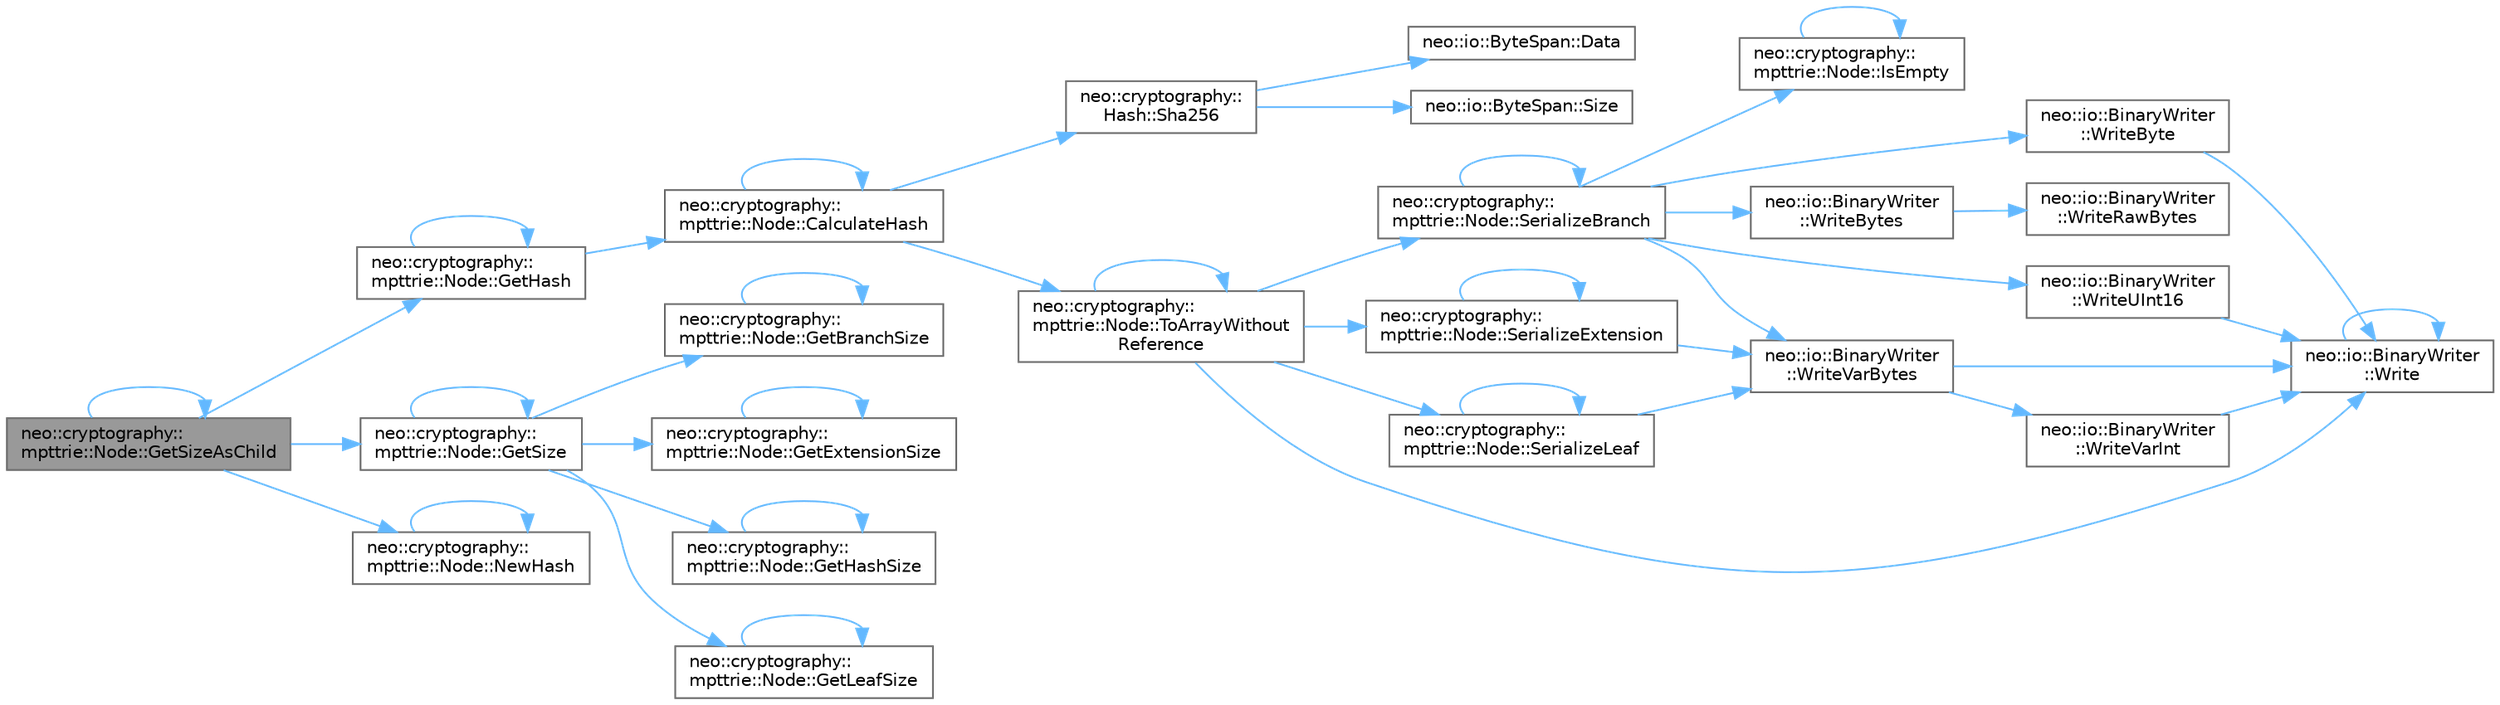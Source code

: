 digraph "neo::cryptography::mpttrie::Node::GetSizeAsChild"
{
 // LATEX_PDF_SIZE
  bgcolor="transparent";
  edge [fontname=Helvetica,fontsize=10,labelfontname=Helvetica,labelfontsize=10];
  node [fontname=Helvetica,fontsize=10,shape=box,height=0.2,width=0.4];
  rankdir="LR";
  Node1 [id="Node000001",label="neo::cryptography::\lmpttrie::Node::GetSizeAsChild",height=0.2,width=0.4,color="gray40", fillcolor="grey60", style="filled", fontcolor="black",tooltip="Gets the size of this node when used as a child."];
  Node1 -> Node2 [id="edge45_Node000001_Node000002",color="steelblue1",style="solid",tooltip=" "];
  Node2 [id="Node000002",label="neo::cryptography::\lmpttrie::Node::GetHash",height=0.2,width=0.4,color="grey40", fillcolor="white", style="filled",URL="$classneo_1_1cryptography_1_1mpttrie_1_1_node.html#add3a93dbde550ada68290b21cae72c42",tooltip="Gets the hash of this node."];
  Node2 -> Node3 [id="edge46_Node000002_Node000003",color="steelblue1",style="solid",tooltip=" "];
  Node3 [id="Node000003",label="neo::cryptography::\lmpttrie::Node::CalculateHash",height=0.2,width=0.4,color="grey40", fillcolor="white", style="filled",URL="$classneo_1_1cryptography_1_1mpttrie_1_1_node.html#afe37f541d7f7a96e96b87001f3d58693",tooltip="Calculates the hash of this node."];
  Node3 -> Node3 [id="edge47_Node000003_Node000003",color="steelblue1",style="solid",tooltip=" "];
  Node3 -> Node4 [id="edge48_Node000003_Node000004",color="steelblue1",style="solid",tooltip=" "];
  Node4 [id="Node000004",label="neo::cryptography::\lHash::Sha256",height=0.2,width=0.4,color="grey40", fillcolor="white", style="filled",URL="$classneo_1_1cryptography_1_1_hash.html#a45b12e21ad2391d1919f3eb7b61f683a",tooltip="Computes SHA256 hash."];
  Node4 -> Node5 [id="edge49_Node000004_Node000005",color="steelblue1",style="solid",tooltip=" "];
  Node5 [id="Node000005",label="neo::io::ByteSpan::Data",height=0.2,width=0.4,color="grey40", fillcolor="white", style="filled",URL="$classneo_1_1io_1_1_byte_span.html#a0285a19eb5cd212ecd1079e0bc5e494c",tooltip="Gets a pointer to the data."];
  Node4 -> Node6 [id="edge50_Node000004_Node000006",color="steelblue1",style="solid",tooltip=" "];
  Node6 [id="Node000006",label="neo::io::ByteSpan::Size",height=0.2,width=0.4,color="grey40", fillcolor="white", style="filled",URL="$classneo_1_1io_1_1_byte_span.html#a4a869430800a37dcbeefac6f36468fcb",tooltip="Gets the size of the ByteSpan."];
  Node3 -> Node7 [id="edge51_Node000003_Node000007",color="steelblue1",style="solid",tooltip=" "];
  Node7 [id="Node000007",label="neo::cryptography::\lmpttrie::Node::ToArrayWithout\lReference",height=0.2,width=0.4,color="grey40", fillcolor="white", style="filled",URL="$classneo_1_1cryptography_1_1mpttrie_1_1_node.html#a288143f050acaed572b778ad3e173601",tooltip="Serializes the node to a byte array without reference count."];
  Node7 -> Node8 [id="edge52_Node000007_Node000008",color="steelblue1",style="solid",tooltip=" "];
  Node8 [id="Node000008",label="neo::cryptography::\lmpttrie::Node::SerializeBranch",height=0.2,width=0.4,color="grey40", fillcolor="white", style="filled",URL="$classneo_1_1cryptography_1_1mpttrie_1_1_node.html#a88b2e3a96aa7f1390ad2b4f92b258424",tooltip="Serializes branch node data."];
  Node8 -> Node9 [id="edge53_Node000008_Node000009",color="steelblue1",style="solid",tooltip=" "];
  Node9 [id="Node000009",label="neo::cryptography::\lmpttrie::Node::IsEmpty",height=0.2,width=0.4,color="grey40", fillcolor="white", style="filled",URL="$classneo_1_1cryptography_1_1mpttrie_1_1_node.html#aba9a659cb1bd05f9b1e268ddddc6d293",tooltip="Checks if this is an empty node."];
  Node9 -> Node9 [id="edge54_Node000009_Node000009",color="steelblue1",style="solid",tooltip=" "];
  Node8 -> Node8 [id="edge55_Node000008_Node000008",color="steelblue1",style="solid",tooltip=" "];
  Node8 -> Node10 [id="edge56_Node000008_Node000010",color="steelblue1",style="solid",tooltip=" "];
  Node10 [id="Node000010",label="neo::io::BinaryWriter\l::WriteByte",height=0.2,width=0.4,color="grey40", fillcolor="white", style="filled",URL="$classneo_1_1io_1_1_binary_writer.html#a5feea4151aba02bc0dc2fcf909f8aa5f",tooltip="Writes a byte to the stream (alias for Write(uint8_t))."];
  Node10 -> Node11 [id="edge57_Node000010_Node000011",color="steelblue1",style="solid",tooltip=" "];
  Node11 [id="Node000011",label="neo::io::BinaryWriter\l::Write",height=0.2,width=0.4,color="grey40", fillcolor="white", style="filled",URL="$classneo_1_1io_1_1_binary_writer.html#ac50767ade20a9099ba7e6b6ed684ef45",tooltip="Writes a boolean value to the stream."];
  Node11 -> Node11 [id="edge58_Node000011_Node000011",color="steelblue1",style="solid",tooltip=" "];
  Node8 -> Node12 [id="edge59_Node000008_Node000012",color="steelblue1",style="solid",tooltip=" "];
  Node12 [id="Node000012",label="neo::io::BinaryWriter\l::WriteBytes",height=0.2,width=0.4,color="grey40", fillcolor="white", style="filled",URL="$classneo_1_1io_1_1_binary_writer.html#ae3c1b07c69e845d462faa589bac759e3",tooltip="Writes raw bytes to the stream."];
  Node12 -> Node13 [id="edge60_Node000012_Node000013",color="steelblue1",style="solid",tooltip=" "];
  Node13 [id="Node000013",label="neo::io::BinaryWriter\l::WriteRawBytes",height=0.2,width=0.4,color="grey40", fillcolor="white", style="filled",URL="$classneo_1_1io_1_1_binary_writer.html#a4bc7c51a7a85bfff2189942cd831f840",tooltip="Helper method to write raw bytes to either stream or buffer."];
  Node8 -> Node14 [id="edge61_Node000008_Node000014",color="steelblue1",style="solid",tooltip=" "];
  Node14 [id="Node000014",label="neo::io::BinaryWriter\l::WriteUInt16",height=0.2,width=0.4,color="grey40", fillcolor="white", style="filled",URL="$classneo_1_1io_1_1_binary_writer.html#a735daf676067121925534593f7d4324c",tooltip="Writes a 16-bit unsigned integer to the stream (alias for Write(uint16_t))."];
  Node14 -> Node11 [id="edge62_Node000014_Node000011",color="steelblue1",style="solid",tooltip=" "];
  Node8 -> Node15 [id="edge63_Node000008_Node000015",color="steelblue1",style="solid",tooltip=" "];
  Node15 [id="Node000015",label="neo::io::BinaryWriter\l::WriteVarBytes",height=0.2,width=0.4,color="grey40", fillcolor="white", style="filled",URL="$classneo_1_1io_1_1_binary_writer.html#ace5e14a07bea5e53bc025433e531853d",tooltip="Writes a variable-length byte array to the stream."];
  Node15 -> Node11 [id="edge64_Node000015_Node000011",color="steelblue1",style="solid",tooltip=" "];
  Node15 -> Node16 [id="edge65_Node000015_Node000016",color="steelblue1",style="solid",tooltip=" "];
  Node16 [id="Node000016",label="neo::io::BinaryWriter\l::WriteVarInt",height=0.2,width=0.4,color="grey40", fillcolor="white", style="filled",URL="$classneo_1_1io_1_1_binary_writer.html#a39fc5781e0d7a018ac8a1d86fea0cd4e",tooltip="Writes a variable-length integer to the stream."];
  Node16 -> Node11 [id="edge66_Node000016_Node000011",color="steelblue1",style="solid",tooltip=" "];
  Node7 -> Node17 [id="edge67_Node000007_Node000017",color="steelblue1",style="solid",tooltip=" "];
  Node17 [id="Node000017",label="neo::cryptography::\lmpttrie::Node::SerializeExtension",height=0.2,width=0.4,color="grey40", fillcolor="white", style="filled",URL="$classneo_1_1cryptography_1_1mpttrie_1_1_node.html#ae17e5c831670db685158341a987c9bd8",tooltip="Serializes extension node data."];
  Node17 -> Node17 [id="edge68_Node000017_Node000017",color="steelblue1",style="solid",tooltip=" "];
  Node17 -> Node15 [id="edge69_Node000017_Node000015",color="steelblue1",style="solid",tooltip=" "];
  Node7 -> Node18 [id="edge70_Node000007_Node000018",color="steelblue1",style="solid",tooltip=" "];
  Node18 [id="Node000018",label="neo::cryptography::\lmpttrie::Node::SerializeLeaf",height=0.2,width=0.4,color="grey40", fillcolor="white", style="filled",URL="$classneo_1_1cryptography_1_1mpttrie_1_1_node.html#acd2200b9daa03fbc23569e43bacdec18",tooltip="Serializes leaf node data."];
  Node18 -> Node18 [id="edge71_Node000018_Node000018",color="steelblue1",style="solid",tooltip=" "];
  Node18 -> Node15 [id="edge72_Node000018_Node000015",color="steelblue1",style="solid",tooltip=" "];
  Node7 -> Node7 [id="edge73_Node000007_Node000007",color="steelblue1",style="solid",tooltip=" "];
  Node7 -> Node11 [id="edge74_Node000007_Node000011",color="steelblue1",style="solid",tooltip=" "];
  Node2 -> Node2 [id="edge75_Node000002_Node000002",color="steelblue1",style="solid",tooltip=" "];
  Node1 -> Node19 [id="edge76_Node000001_Node000019",color="steelblue1",style="solid",tooltip=" "];
  Node19 [id="Node000019",label="neo::cryptography::\lmpttrie::Node::GetSize",height=0.2,width=0.4,color="grey40", fillcolor="white", style="filled",URL="$classneo_1_1cryptography_1_1mpttrie_1_1_node.html#a684b865e28fde78f8d00c6f8c7054324",tooltip="Gets the size of this node when serialized."];
  Node19 -> Node20 [id="edge77_Node000019_Node000020",color="steelblue1",style="solid",tooltip=" "];
  Node20 [id="Node000020",label="neo::cryptography::\lmpttrie::Node::GetBranchSize",height=0.2,width=0.4,color="grey40", fillcolor="white", style="filled",URL="$classneo_1_1cryptography_1_1mpttrie_1_1_node.html#a9dd4ab664002fca8fdf39add7b1b3081",tooltip="Gets the size of branch node data."];
  Node20 -> Node20 [id="edge78_Node000020_Node000020",color="steelblue1",style="solid",tooltip=" "];
  Node19 -> Node21 [id="edge79_Node000019_Node000021",color="steelblue1",style="solid",tooltip=" "];
  Node21 [id="Node000021",label="neo::cryptography::\lmpttrie::Node::GetExtensionSize",height=0.2,width=0.4,color="grey40", fillcolor="white", style="filled",URL="$classneo_1_1cryptography_1_1mpttrie_1_1_node.html#adca8f272f61a24aad12d5ef56f3ee388",tooltip="Gets the size of extension node data."];
  Node21 -> Node21 [id="edge80_Node000021_Node000021",color="steelblue1",style="solid",tooltip=" "];
  Node19 -> Node22 [id="edge81_Node000019_Node000022",color="steelblue1",style="solid",tooltip=" "];
  Node22 [id="Node000022",label="neo::cryptography::\lmpttrie::Node::GetHashSize",height=0.2,width=0.4,color="grey40", fillcolor="white", style="filled",URL="$classneo_1_1cryptography_1_1mpttrie_1_1_node.html#ae62ff60b6a2f8603442304dac41f0622",tooltip="Gets the size of hash node data."];
  Node22 -> Node22 [id="edge82_Node000022_Node000022",color="steelblue1",style="solid",tooltip=" "];
  Node19 -> Node23 [id="edge83_Node000019_Node000023",color="steelblue1",style="solid",tooltip=" "];
  Node23 [id="Node000023",label="neo::cryptography::\lmpttrie::Node::GetLeafSize",height=0.2,width=0.4,color="grey40", fillcolor="white", style="filled",URL="$classneo_1_1cryptography_1_1mpttrie_1_1_node.html#a3b6327fdc59deec28d9851bf4f0ecad9",tooltip="Gets the size of leaf node data."];
  Node23 -> Node23 [id="edge84_Node000023_Node000023",color="steelblue1",style="solid",tooltip=" "];
  Node19 -> Node19 [id="edge85_Node000019_Node000019",color="steelblue1",style="solid",tooltip=" "];
  Node1 -> Node1 [id="edge86_Node000001_Node000001",color="steelblue1",style="solid",tooltip=" "];
  Node1 -> Node24 [id="edge87_Node000001_Node000024",color="steelblue1",style="solid",tooltip=" "];
  Node24 [id="Node000024",label="neo::cryptography::\lmpttrie::Node::NewHash",height=0.2,width=0.4,color="grey40", fillcolor="white", style="filled",URL="$classneo_1_1cryptography_1_1mpttrie_1_1_node.html#a189b8e8359ec10e0244696dd6eb4538c",tooltip="Creates a new hash node."];
  Node24 -> Node24 [id="edge88_Node000024_Node000024",color="steelblue1",style="solid",tooltip=" "];
}
